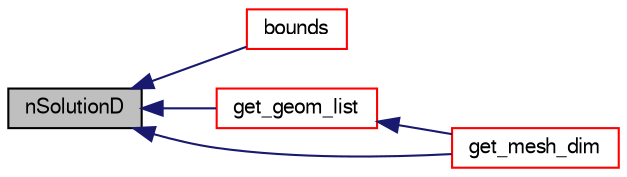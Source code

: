 digraph "nSolutionD"
{
  bgcolor="transparent";
  edge [fontname="FreeSans",fontsize="10",labelfontname="FreeSans",labelfontsize="10"];
  node [fontname="FreeSans",fontsize="10",shape=record];
  rankdir="LR";
  Node9952 [label="nSolutionD",height=0.2,width=0.4,color="black", fillcolor="grey75", style="filled", fontcolor="black"];
  Node9952 -> Node9953 [dir="back",color="midnightblue",fontsize="10",style="solid",fontname="FreeSans"];
  Node9953 [label="bounds",height=0.2,width=0.4,color="red",URL="$a27410.html#af0b8fd78dbff2bbd5d76f5c2e8569fbe",tooltip="Return mesh bounding box. "];
  Node9952 -> Node10053 [dir="back",color="midnightblue",fontsize="10",style="solid",fontname="FreeSans"];
  Node10053 [label="get_geom_list",height=0.2,width=0.4,color="red",URL="$a14489.html#a0bed30ccd3cd22e31f2d5064fb405dec"];
  Node10053 -> Node10054 [dir="back",color="midnightblue",fontsize="10",style="solid",fontname="FreeSans"];
  Node10054 [label="get_mesh_dim",height=0.2,width=0.4,color="red",URL="$a14489.html#a750fa2e3f44e92bd343baa8844354ed0"];
  Node9952 -> Node10054 [dir="back",color="midnightblue",fontsize="10",style="solid",fontname="FreeSans"];
}
